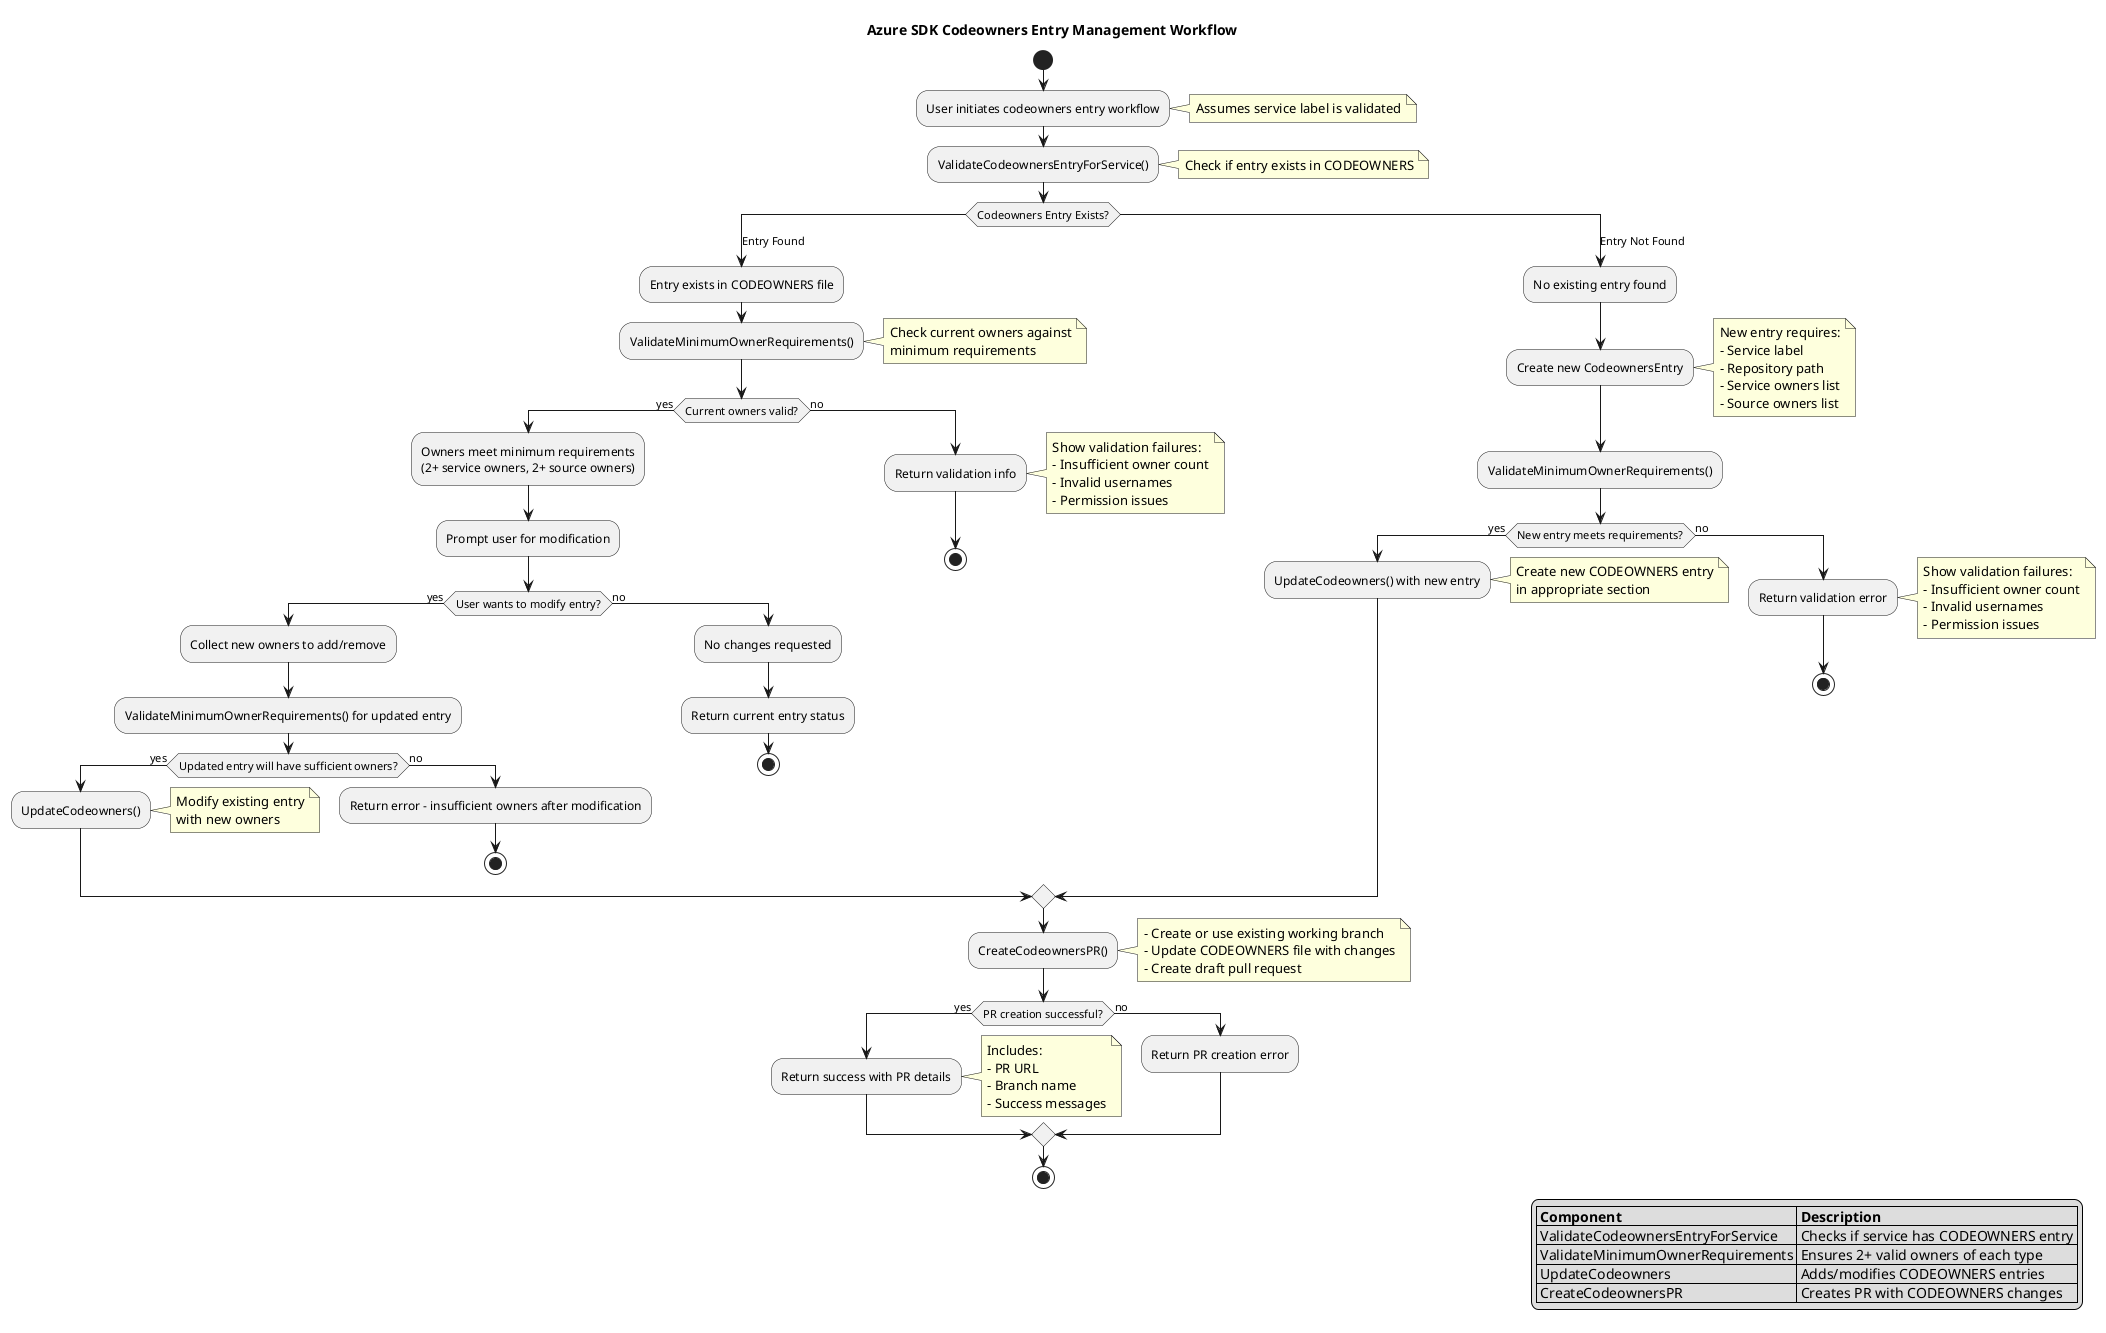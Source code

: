 @startuml Codeowners Entry Workflow

title Azure SDK Codeowners Entry Management Workflow

start

:User initiates codeowners entry workflow;
note right: Assumes service label is validated

:ValidateCodeownersEntryForService();
note right: Check if entry exists in CODEOWNERS

switch (Codeowners Entry Exists?)
case (Entry Found)
  :Entry exists in CODEOWNERS file;
  :ValidateMinimumOwnerRequirements();
  note right
    Check current owners against
    minimum requirements
  end note
  
  if (Current owners valid?) then (yes)
    :Owners meet minimum requirements\n(2+ service owners, 2+ source owners);
    :Prompt user for modification;
    
    if (User wants to modify entry?) then (yes)
      :Collect new owners to add/remove;
      :ValidateMinimumOwnerRequirements() for updated entry;
      
      if (Updated entry will have sufficient owners?) then (yes)
        :UpdateCodeowners();
        note right
          Modify existing entry
          with new owners
        end note
      else (no)
        :Return error - insufficient owners after modification;
        stop
      endif
    else (no)
      :No changes requested;
      :Return current entry status;
      stop
    endif
  else (no)
    :Return validation info;
    note right
      Show validation failures:
      - Insufficient owner count
      - Invalid usernames
      - Permission issues
    end note
    stop
  endif

case (Entry Not Found)
  :No existing entry found;
  :Create new CodeownersEntry;
  note right
    New entry requires:
    - Service label
    - Repository path
    - Service owners list
    - Source owners list
  end note
  
  :ValidateMinimumOwnerRequirements();
  
  if (New entry meets requirements?) then (yes)
    :UpdateCodeowners() with new entry;
    note right
      Create new CODEOWNERS entry
      in appropriate section
    end note
  else (no)
    :Return validation error;
    note right
      Show validation failures:
      - Insufficient owner count
      - Invalid usernames
      - Permission issues
    end note
    stop
  endif
endswitch

:CreateCodeownersPR();
note right
  - Create or use existing working branch
  - Update CODEOWNERS file with changes
  - Create draft pull request
end note

if (PR creation successful?) then (yes)
  :Return success with PR details;
  note right
    Includes:
    - PR URL
    - Branch name
    - Success messages
  end note
else (no)
  :Return PR creation error;
endif

stop

legend right
  |= Component |= Description |
  | ValidateCodeownersEntryForService | Checks if service has CODEOWNERS entry |
  | ValidateMinimumOwnerRequirements | Ensures 2+ valid owners of each type |
  | UpdateCodeowners | Adds/modifies CODEOWNERS entries |
  | CreateCodeownersPR | Creates PR with CODEOWNERS changes |
endlegend

@enduml
